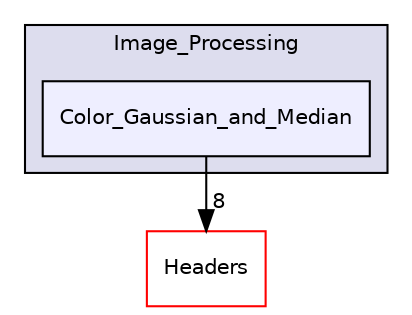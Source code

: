 digraph "Color_Gaussian_and_Median" {
  compound=true
  node [ fontsize="10", fontname="Helvetica"];
  edge [ labelfontsize="10", labelfontname="Helvetica"];
  subgraph clusterdir_5bb2369b5f7fa649cc93423e9de5b920 {
    graph [ bgcolor="#ddddee", pencolor="black", label="Image_Processing" fontname="Helvetica", fontsize="10", URL="dir_5bb2369b5f7fa649cc93423e9de5b920.html"]
  dir_b1ef16bbfee95d1504598cfe83881019 [shape=box, label="Color_Gaussian_and_Median", style="filled", fillcolor="#eeeeff", pencolor="black", URL="dir_b1ef16bbfee95d1504598cfe83881019.html"];
  }
  dir_3ed09e8ce6640af79318ee4a8db1ede0 [shape=box label="Headers" fillcolor="white" style="filled" color="red" URL="dir_3ed09e8ce6640af79318ee4a8db1ede0.html"];
  dir_b1ef16bbfee95d1504598cfe83881019->dir_3ed09e8ce6640af79318ee4a8db1ede0 [headlabel="8", labeldistance=1.5 headhref="dir_000029_000008.html"];
}
